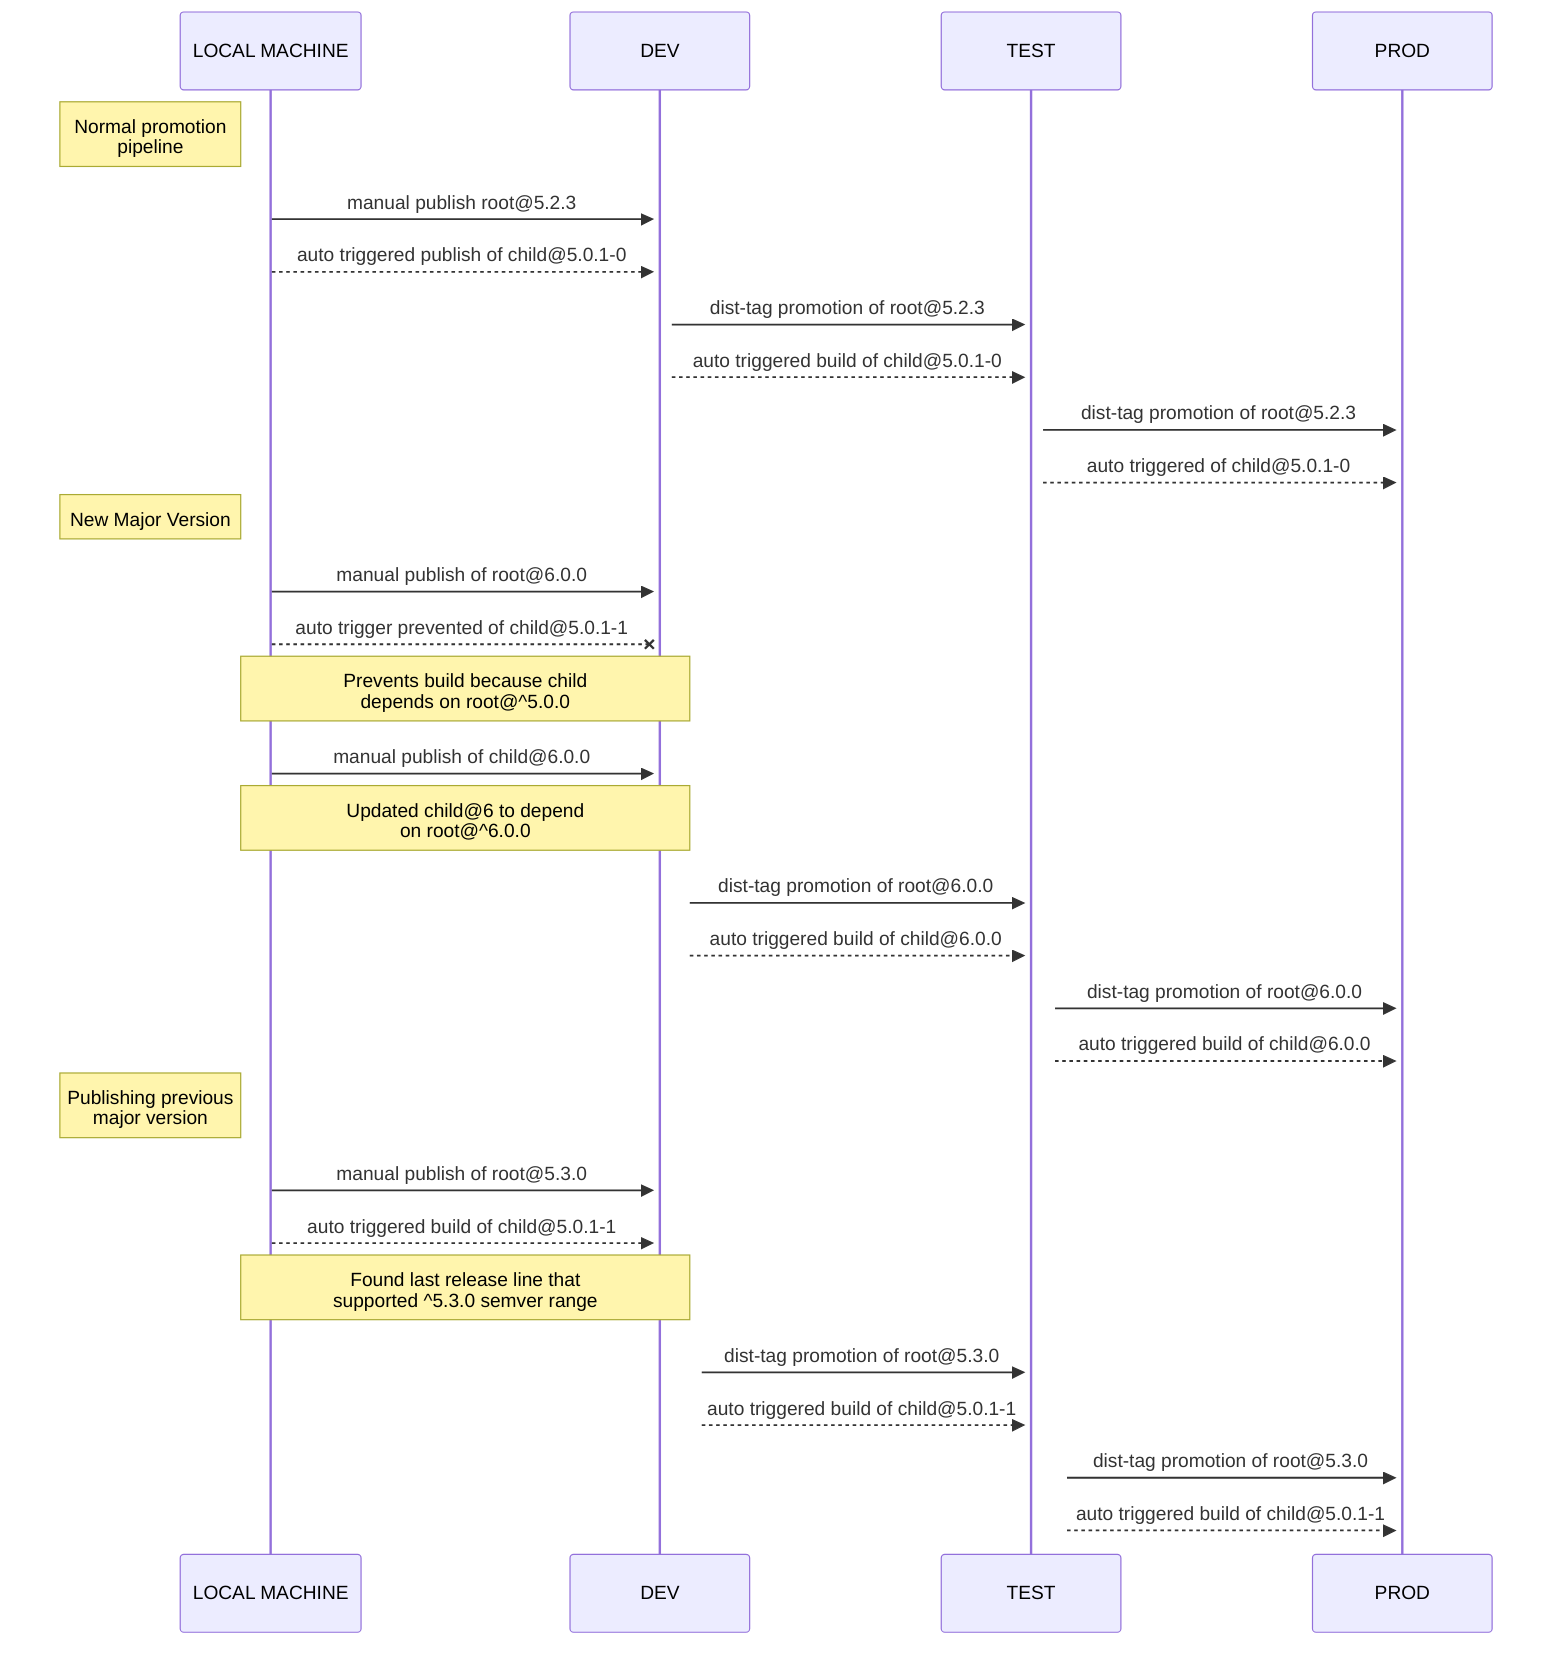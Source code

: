 sequenceDiagram
  participant LOCAL MACHINE
  participant DEV
  participant TEST
  participant PROD
  Note left of LOCAL MACHINE: Normal promotion <br>pipeline
  LOCAL MACHINE->>+DEV: manual publish root@5.2.3
  LOCAL MACHINE-->>+DEV: auto triggered publish of child@5.0.1-0
  DEV->>+TEST: dist-tag promotion of root@5.2.3
  DEV-->>+TEST: auto triggered build of child@5.0.1-0
  TEST->>+PROD: dist-tag promotion of root@5.2.3
  TEST-->>+PROD: auto triggered of child@5.0.1-0
  Note left of LOCAL MACHINE: New Major Version
  LOCAL MACHINE->>+DEV: manual publish of root@6.0.0
  LOCAL MACHINE--X+DEV: auto trigger prevented of child@5.0.1-1
  Note over LOCAL MACHINE,DEV: Prevents build because child <br>depends on root@^5.0.0
  LOCAL MACHINE->>+DEV: manual publish of child@6.0.0
  Note over LOCAL MACHINE,DEV: Updated child@6 to depend <br>on root@^6.0.0
  DEV->>+TEST: dist-tag promotion of root@6.0.0
  DEV-->>+TEST: auto triggered build of child@6.0.0
  TEST->>+PROD: dist-tag promotion of root@6.0.0
  TEST-->>+PROD: auto triggered build of child@6.0.0
  Note left of LOCAL MACHINE: Publishing previous <br>major version
  LOCAL MACHINE->>+DEV: manual publish of root@5.3.0
  LOCAL MACHINE-->>+DEV: auto triggered build of child@5.0.1-1
  Note over LOCAL MACHINE,DEV: Found last release line that <br>supported ^5.3.0 semver range
  DEV->>+TEST: dist-tag promotion of root@5.3.0
  DEV-->>+TEST: auto triggered build of child@5.0.1-1
  TEST->>+PROD: dist-tag promotion of root@5.3.0
  TEST-->>+PROD: auto triggered build of child@5.0.1-1